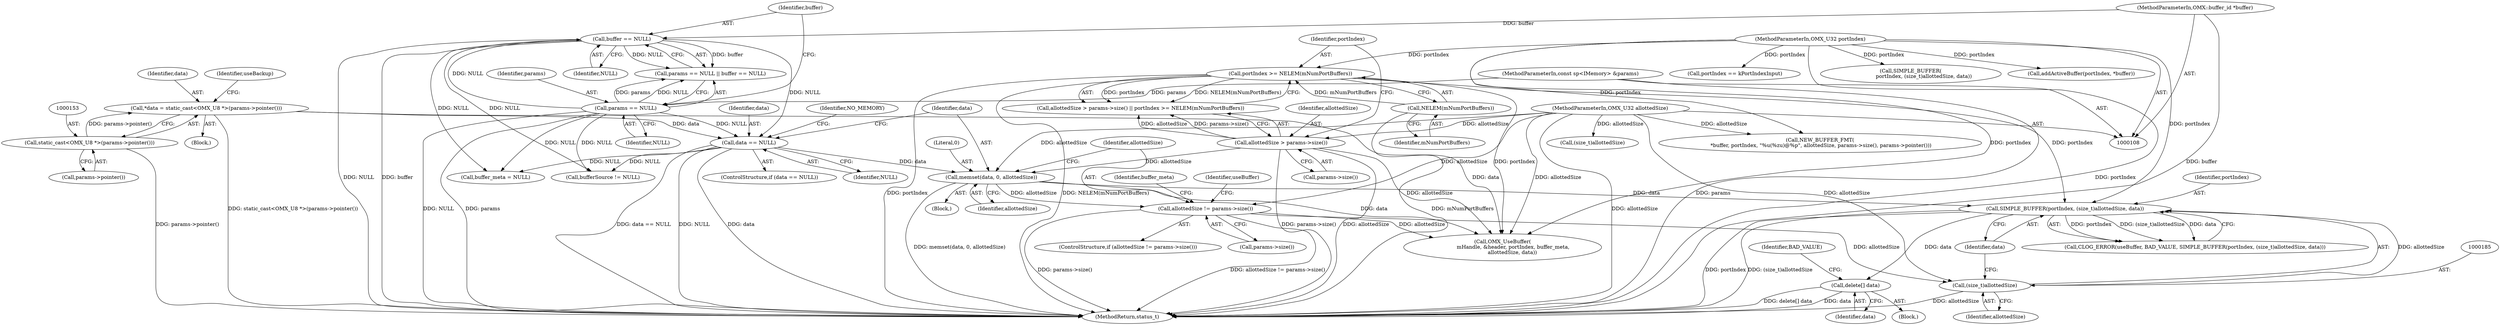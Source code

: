 digraph "0_Android_0f177948ae2640bfe4d70f8e4248e106406b3b0a_18@API" {
"1000188" [label="(Call,delete[] data)"];
"1000182" [label="(Call,SIMPLE_BUFFER(portIndex, (size_t)allottedSize, data))"];
"1000133" [label="(Call,portIndex >= NELEM(mNumPortBuffers))"];
"1000109" [label="(MethodParameterIn,OMX_U32 portIndex)"];
"1000135" [label="(Call,NELEM(mNumPortBuffers))"];
"1000184" [label="(Call,(size_t)allottedSize)"];
"1000175" [label="(Call,allottedSize != params->size())"];
"1000170" [label="(Call,memset(data, 0, allottedSize))"];
"1000164" [label="(Call,data == NULL)"];
"1000150" [label="(Call,*data = static_cast<OMX_U8 *>(params->pointer()))"];
"1000152" [label="(Call,static_cast<OMX_U8 *>(params->pointer()))"];
"1000119" [label="(Call,buffer == NULL)"];
"1000111" [label="(MethodParameterIn,OMX::buffer_id *buffer)"];
"1000116" [label="(Call,params == NULL)"];
"1000110" [label="(MethodParameterIn,const sp<IMemory> &params)"];
"1000130" [label="(Call,allottedSize > params->size())"];
"1000112" [label="(MethodParameterIn,OMX_U32 allottedSize)"];
"1000166" [label="(Identifier,NULL)"];
"1000268" [label="(Call,NEW_BUFFER_FMT(\n *buffer, portIndex, \"%u(%zu)@%p\", allottedSize, params->size(), params->pointer()))"];
"1000135" [label="(Call,NELEM(mNumPortBuffers))"];
"1000119" [label="(Call,buffer == NULL)"];
"1000157" [label="(Block,)"];
"1000224" [label="(Call,(size_t)allottedSize)"];
"1000150" [label="(Call,*data = static_cast<OMX_U8 *>(params->pointer()))"];
"1000129" [label="(Call,allottedSize > params->size() || portIndex >= NELEM(mNumPortBuffers))"];
"1000163" [label="(ControlStructure,if (data == NULL))"];
"1000116" [label="(Call,params == NULL)"];
"1000191" [label="(Identifier,BAD_VALUE)"];
"1000156" [label="(Identifier,useBackup)"];
"1000111" [label="(MethodParameterIn,OMX::buffer_id *buffer)"];
"1000187" [label="(Identifier,data)"];
"1000115" [label="(Call,params == NULL || buffer == NULL)"];
"1000175" [label="(Call,allottedSize != params->size())"];
"1000257" [label="(Call,bufferSource != NULL)"];
"1000250" [label="(Call,addActiveBuffer(portIndex, *buffer))"];
"1000132" [label="(Call,params->size())"];
"1000177" [label="(Call,params->size())"];
"1000176" [label="(Identifier,allottedSize)"];
"1000130" [label="(Call,allottedSize > params->size())"];
"1000169" [label="(Identifier,NO_MEMORY)"];
"1000179" [label="(Call,CLOG_ERROR(useBuffer, BAD_VALUE, SIMPLE_BUFFER(portIndex, (size_t)allottedSize, data)))"];
"1000189" [label="(Identifier,data)"];
"1000109" [label="(MethodParameterIn,OMX_U32 portIndex)"];
"1000136" [label="(Identifier,mNumPortBuffers)"];
"1000170" [label="(Call,memset(data, 0, allottedSize))"];
"1000165" [label="(Identifier,data)"];
"1000188" [label="(Call,delete[] data)"];
"1000154" [label="(Call,params->pointer())"];
"1000134" [label="(Identifier,portIndex)"];
"1000206" [label="(Call,OMX_UseBuffer(\n             mHandle, &header, portIndex, buffer_meta,\n            allottedSize, data))"];
"1000131" [label="(Identifier,allottedSize)"];
"1000174" [label="(ControlStructure,if (allottedSize != params->size()))"];
"1000230" [label="(Call,buffer_meta = NULL)"];
"1000121" [label="(Identifier,NULL)"];
"1000133" [label="(Call,portIndex >= NELEM(mNumPortBuffers))"];
"1000110" [label="(MethodParameterIn,const sp<IMemory> &params)"];
"1000278" [label="(MethodReturn,status_t)"];
"1000260" [label="(Call,portIndex == kPortIndexInput)"];
"1000184" [label="(Call,(size_t)allottedSize)"];
"1000164" [label="(Call,data == NULL)"];
"1000178" [label="(Block,)"];
"1000182" [label="(Call,SIMPLE_BUFFER(portIndex, (size_t)allottedSize, data))"];
"1000222" [label="(Call,SIMPLE_BUFFER(\n                portIndex, (size_t)allottedSize, data))"];
"1000172" [label="(Literal,0)"];
"1000113" [label="(Block,)"];
"1000173" [label="(Identifier,allottedSize)"];
"1000186" [label="(Identifier,allottedSize)"];
"1000112" [label="(MethodParameterIn,OMX_U32 allottedSize)"];
"1000151" [label="(Identifier,data)"];
"1000180" [label="(Identifier,useBuffer)"];
"1000183" [label="(Identifier,portIndex)"];
"1000193" [label="(Identifier,buffer_meta)"];
"1000152" [label="(Call,static_cast<OMX_U8 *>(params->pointer()))"];
"1000120" [label="(Identifier,buffer)"];
"1000118" [label="(Identifier,NULL)"];
"1000171" [label="(Identifier,data)"];
"1000117" [label="(Identifier,params)"];
"1000188" -> "1000178"  [label="AST: "];
"1000188" -> "1000189"  [label="CFG: "];
"1000189" -> "1000188"  [label="AST: "];
"1000191" -> "1000188"  [label="CFG: "];
"1000188" -> "1000278"  [label="DDG: delete[] data"];
"1000188" -> "1000278"  [label="DDG: data"];
"1000182" -> "1000188"  [label="DDG: data"];
"1000182" -> "1000179"  [label="AST: "];
"1000182" -> "1000187"  [label="CFG: "];
"1000183" -> "1000182"  [label="AST: "];
"1000184" -> "1000182"  [label="AST: "];
"1000187" -> "1000182"  [label="AST: "];
"1000179" -> "1000182"  [label="CFG: "];
"1000182" -> "1000278"  [label="DDG: (size_t)allottedSize"];
"1000182" -> "1000278"  [label="DDG: portIndex"];
"1000182" -> "1000179"  [label="DDG: portIndex"];
"1000182" -> "1000179"  [label="DDG: (size_t)allottedSize"];
"1000182" -> "1000179"  [label="DDG: data"];
"1000133" -> "1000182"  [label="DDG: portIndex"];
"1000109" -> "1000182"  [label="DDG: portIndex"];
"1000184" -> "1000182"  [label="DDG: allottedSize"];
"1000170" -> "1000182"  [label="DDG: data"];
"1000133" -> "1000129"  [label="AST: "];
"1000133" -> "1000135"  [label="CFG: "];
"1000134" -> "1000133"  [label="AST: "];
"1000135" -> "1000133"  [label="AST: "];
"1000129" -> "1000133"  [label="CFG: "];
"1000133" -> "1000278"  [label="DDG: portIndex"];
"1000133" -> "1000278"  [label="DDG: NELEM(mNumPortBuffers)"];
"1000133" -> "1000129"  [label="DDG: portIndex"];
"1000133" -> "1000129"  [label="DDG: NELEM(mNumPortBuffers)"];
"1000109" -> "1000133"  [label="DDG: portIndex"];
"1000135" -> "1000133"  [label="DDG: mNumPortBuffers"];
"1000133" -> "1000206"  [label="DDG: portIndex"];
"1000109" -> "1000108"  [label="AST: "];
"1000109" -> "1000278"  [label="DDG: portIndex"];
"1000109" -> "1000206"  [label="DDG: portIndex"];
"1000109" -> "1000222"  [label="DDG: portIndex"];
"1000109" -> "1000250"  [label="DDG: portIndex"];
"1000109" -> "1000260"  [label="DDG: portIndex"];
"1000109" -> "1000268"  [label="DDG: portIndex"];
"1000135" -> "1000136"  [label="CFG: "];
"1000136" -> "1000135"  [label="AST: "];
"1000135" -> "1000278"  [label="DDG: mNumPortBuffers"];
"1000184" -> "1000186"  [label="CFG: "];
"1000185" -> "1000184"  [label="AST: "];
"1000186" -> "1000184"  [label="AST: "];
"1000187" -> "1000184"  [label="CFG: "];
"1000184" -> "1000278"  [label="DDG: allottedSize"];
"1000175" -> "1000184"  [label="DDG: allottedSize"];
"1000112" -> "1000184"  [label="DDG: allottedSize"];
"1000175" -> "1000174"  [label="AST: "];
"1000175" -> "1000177"  [label="CFG: "];
"1000176" -> "1000175"  [label="AST: "];
"1000177" -> "1000175"  [label="AST: "];
"1000180" -> "1000175"  [label="CFG: "];
"1000193" -> "1000175"  [label="CFG: "];
"1000175" -> "1000278"  [label="DDG: params->size()"];
"1000175" -> "1000278"  [label="DDG: allottedSize != params->size()"];
"1000170" -> "1000175"  [label="DDG: allottedSize"];
"1000112" -> "1000175"  [label="DDG: allottedSize"];
"1000175" -> "1000206"  [label="DDG: allottedSize"];
"1000170" -> "1000157"  [label="AST: "];
"1000170" -> "1000173"  [label="CFG: "];
"1000171" -> "1000170"  [label="AST: "];
"1000172" -> "1000170"  [label="AST: "];
"1000173" -> "1000170"  [label="AST: "];
"1000176" -> "1000170"  [label="CFG: "];
"1000170" -> "1000278"  [label="DDG: memset(data, 0, allottedSize)"];
"1000164" -> "1000170"  [label="DDG: data"];
"1000130" -> "1000170"  [label="DDG: allottedSize"];
"1000112" -> "1000170"  [label="DDG: allottedSize"];
"1000170" -> "1000206"  [label="DDG: data"];
"1000164" -> "1000163"  [label="AST: "];
"1000164" -> "1000166"  [label="CFG: "];
"1000165" -> "1000164"  [label="AST: "];
"1000166" -> "1000164"  [label="AST: "];
"1000169" -> "1000164"  [label="CFG: "];
"1000171" -> "1000164"  [label="CFG: "];
"1000164" -> "1000278"  [label="DDG: data == NULL"];
"1000164" -> "1000278"  [label="DDG: NULL"];
"1000164" -> "1000278"  [label="DDG: data"];
"1000150" -> "1000164"  [label="DDG: data"];
"1000119" -> "1000164"  [label="DDG: NULL"];
"1000116" -> "1000164"  [label="DDG: NULL"];
"1000164" -> "1000230"  [label="DDG: NULL"];
"1000164" -> "1000257"  [label="DDG: NULL"];
"1000150" -> "1000113"  [label="AST: "];
"1000150" -> "1000152"  [label="CFG: "];
"1000151" -> "1000150"  [label="AST: "];
"1000152" -> "1000150"  [label="AST: "];
"1000156" -> "1000150"  [label="CFG: "];
"1000150" -> "1000278"  [label="DDG: static_cast<OMX_U8 *>(params->pointer())"];
"1000152" -> "1000150"  [label="DDG: params->pointer()"];
"1000150" -> "1000206"  [label="DDG: data"];
"1000152" -> "1000154"  [label="CFG: "];
"1000153" -> "1000152"  [label="AST: "];
"1000154" -> "1000152"  [label="AST: "];
"1000152" -> "1000278"  [label="DDG: params->pointer()"];
"1000119" -> "1000115"  [label="AST: "];
"1000119" -> "1000121"  [label="CFG: "];
"1000120" -> "1000119"  [label="AST: "];
"1000121" -> "1000119"  [label="AST: "];
"1000115" -> "1000119"  [label="CFG: "];
"1000119" -> "1000278"  [label="DDG: NULL"];
"1000119" -> "1000278"  [label="DDG: buffer"];
"1000119" -> "1000115"  [label="DDG: buffer"];
"1000119" -> "1000115"  [label="DDG: NULL"];
"1000111" -> "1000119"  [label="DDG: buffer"];
"1000116" -> "1000119"  [label="DDG: NULL"];
"1000119" -> "1000230"  [label="DDG: NULL"];
"1000119" -> "1000257"  [label="DDG: NULL"];
"1000111" -> "1000108"  [label="AST: "];
"1000111" -> "1000278"  [label="DDG: buffer"];
"1000116" -> "1000115"  [label="AST: "];
"1000116" -> "1000118"  [label="CFG: "];
"1000117" -> "1000116"  [label="AST: "];
"1000118" -> "1000116"  [label="AST: "];
"1000120" -> "1000116"  [label="CFG: "];
"1000115" -> "1000116"  [label="CFG: "];
"1000116" -> "1000278"  [label="DDG: params"];
"1000116" -> "1000278"  [label="DDG: NULL"];
"1000116" -> "1000115"  [label="DDG: params"];
"1000116" -> "1000115"  [label="DDG: NULL"];
"1000110" -> "1000116"  [label="DDG: params"];
"1000116" -> "1000230"  [label="DDG: NULL"];
"1000116" -> "1000257"  [label="DDG: NULL"];
"1000110" -> "1000108"  [label="AST: "];
"1000110" -> "1000278"  [label="DDG: params"];
"1000130" -> "1000129"  [label="AST: "];
"1000130" -> "1000132"  [label="CFG: "];
"1000131" -> "1000130"  [label="AST: "];
"1000132" -> "1000130"  [label="AST: "];
"1000134" -> "1000130"  [label="CFG: "];
"1000129" -> "1000130"  [label="CFG: "];
"1000130" -> "1000278"  [label="DDG: params->size()"];
"1000130" -> "1000278"  [label="DDG: allottedSize"];
"1000130" -> "1000129"  [label="DDG: allottedSize"];
"1000130" -> "1000129"  [label="DDG: params->size()"];
"1000112" -> "1000130"  [label="DDG: allottedSize"];
"1000130" -> "1000206"  [label="DDG: allottedSize"];
"1000112" -> "1000108"  [label="AST: "];
"1000112" -> "1000278"  [label="DDG: allottedSize"];
"1000112" -> "1000206"  [label="DDG: allottedSize"];
"1000112" -> "1000224"  [label="DDG: allottedSize"];
"1000112" -> "1000268"  [label="DDG: allottedSize"];
}
